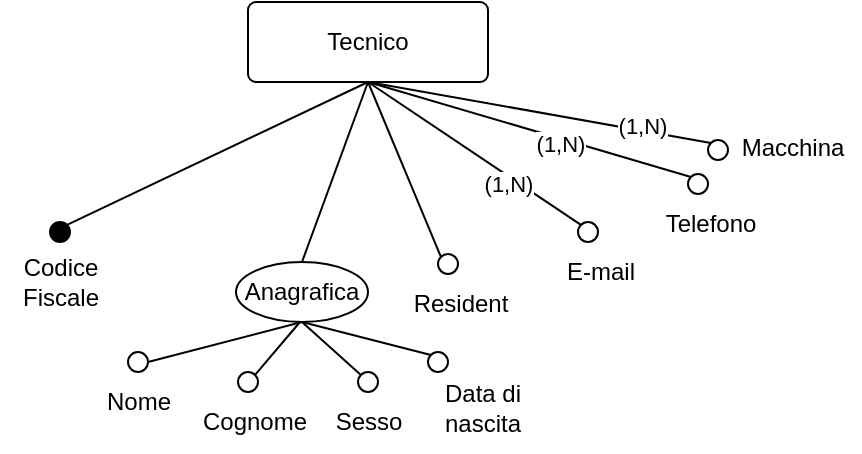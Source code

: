 <mxfile version="20.2.3" type="device"><diagram id="aRU3BPW4JilFG4WqiGaw" name="Pagina-1"><mxGraphModel dx="769" dy="475" grid="0" gridSize="10" guides="1" tooltips="1" connect="1" arrows="1" fold="1" page="1" pageScale="1" pageWidth="827" pageHeight="1169" math="0" shadow="0"><root><mxCell id="0"/><mxCell id="1" parent="0"/><mxCell id="3Pa_-nvrsszRvELkyFEv-1" value="Tecnico" style="rounded=1;arcSize=10;whiteSpace=wrap;html=1;align=center;" parent="1" vertex="1"><mxGeometry x="354" y="50" width="120" height="40" as="geometry"/></mxCell><mxCell id="3Pa_-nvrsszRvELkyFEv-3" value="" style="ellipse;whiteSpace=wrap;html=1;aspect=fixed;fillColor=#000000;" parent="1" vertex="1"><mxGeometry x="255" y="160" width="10" height="10" as="geometry"/></mxCell><mxCell id="3Pa_-nvrsszRvELkyFEv-5" value="" style="ellipse;whiteSpace=wrap;html=1;aspect=fixed;" parent="1" vertex="1"><mxGeometry x="294" y="225" width="10" height="10" as="geometry"/></mxCell><mxCell id="3Pa_-nvrsszRvELkyFEv-6" value="" style="ellipse;whiteSpace=wrap;html=1;aspect=fixed;" parent="1" vertex="1"><mxGeometry x="349" y="235" width="10" height="10" as="geometry"/></mxCell><mxCell id="3Pa_-nvrsszRvELkyFEv-7" value="Codice&lt;br&gt;Fiscale" style="text;html=1;align=center;verticalAlign=middle;resizable=0;points=[];autosize=1;strokeColor=none;fillColor=none;" parent="1" vertex="1"><mxGeometry x="230" y="170" width="60" height="40" as="geometry"/></mxCell><mxCell id="3Pa_-nvrsszRvELkyFEv-8" value="Nome" style="text;html=1;align=center;verticalAlign=middle;resizable=0;points=[];autosize=1;strokeColor=none;fillColor=none;" parent="1" vertex="1"><mxGeometry x="269" y="235" width="60" height="30" as="geometry"/></mxCell><mxCell id="3Pa_-nvrsszRvELkyFEv-10" value="Anagrafica" style="ellipse;whiteSpace=wrap;html=1;" parent="1" vertex="1"><mxGeometry x="348" y="180" width="66" height="30" as="geometry"/></mxCell><mxCell id="3Pa_-nvrsszRvELkyFEv-11" value="Cognome" style="text;html=1;align=center;verticalAlign=middle;resizable=0;points=[];autosize=1;strokeColor=none;fillColor=none;" parent="1" vertex="1"><mxGeometry x="317" y="245" width="80" height="30" as="geometry"/></mxCell><mxCell id="3Pa_-nvrsszRvELkyFEv-14" value="Sesso" style="text;html=1;align=center;verticalAlign=middle;resizable=0;points=[];autosize=1;strokeColor=none;fillColor=none;" parent="1" vertex="1"><mxGeometry x="384" y="245" width="60" height="30" as="geometry"/></mxCell><mxCell id="3Pa_-nvrsszRvELkyFEv-15" value="" style="ellipse;whiteSpace=wrap;html=1;aspect=fixed;" parent="1" vertex="1"><mxGeometry x="409" y="235" width="10" height="10" as="geometry"/></mxCell><mxCell id="3Pa_-nvrsszRvELkyFEv-16" value="" style="ellipse;whiteSpace=wrap;html=1;aspect=fixed;" parent="1" vertex="1"><mxGeometry x="444" y="225" width="10" height="10" as="geometry"/></mxCell><mxCell id="3Pa_-nvrsszRvELkyFEv-17" value="Data di&lt;br&gt;nascita" style="text;html=1;align=center;verticalAlign=middle;resizable=0;points=[];autosize=1;strokeColor=none;fillColor=none;" parent="1" vertex="1"><mxGeometry x="441" y="233" width="60" height="40" as="geometry"/></mxCell><mxCell id="3Pa_-nvrsszRvELkyFEv-18" value="" style="ellipse;whiteSpace=wrap;html=1;aspect=fixed;" parent="1" vertex="1"><mxGeometry x="449" y="176" width="10" height="10" as="geometry"/></mxCell><mxCell id="3Pa_-nvrsszRvELkyFEv-19" value="Resident" style="text;html=1;align=center;verticalAlign=middle;resizable=0;points=[];autosize=1;strokeColor=none;fillColor=none;" parent="1" vertex="1"><mxGeometry x="425" y="186" width="70" height="30" as="geometry"/></mxCell><mxCell id="3Pa_-nvrsszRvELkyFEv-20" value="" style="endArrow=none;html=1;rounded=0;exitX=1;exitY=0;exitDx=0;exitDy=0;entryX=0.5;entryY=1;entryDx=0;entryDy=0;" parent="1" source="3Pa_-nvrsszRvELkyFEv-3" target="3Pa_-nvrsszRvELkyFEv-1" edge="1"><mxGeometry width="50" height="50" relative="1" as="geometry"><mxPoint x="265" y="160" as="sourcePoint"/><mxPoint x="315" y="110" as="targetPoint"/></mxGeometry></mxCell><mxCell id="3Pa_-nvrsszRvELkyFEv-21" value="" style="endArrow=none;html=1;rounded=0;exitX=1;exitY=0.5;exitDx=0;exitDy=0;entryX=0.5;entryY=1;entryDx=0;entryDy=0;" parent="1" source="3Pa_-nvrsszRvELkyFEv-5" target="3Pa_-nvrsszRvELkyFEv-10" edge="1"><mxGeometry width="50" height="50" relative="1" as="geometry"><mxPoint x="317" y="210" as="sourcePoint"/><mxPoint x="367" y="160" as="targetPoint"/></mxGeometry></mxCell><mxCell id="3Pa_-nvrsszRvELkyFEv-22" value="" style="endArrow=none;html=1;rounded=0;exitX=1;exitY=0;exitDx=0;exitDy=0;" parent="1" source="3Pa_-nvrsszRvELkyFEv-6" edge="1"><mxGeometry width="50" height="50" relative="1" as="geometry"><mxPoint x="400" y="260" as="sourcePoint"/><mxPoint x="380" y="210" as="targetPoint"/></mxGeometry></mxCell><mxCell id="3Pa_-nvrsszRvELkyFEv-23" value="" style="endArrow=none;html=1;rounded=0;entryX=0.5;entryY=1;entryDx=0;entryDy=0;exitX=0;exitY=0;exitDx=0;exitDy=0;" parent="1" source="3Pa_-nvrsszRvELkyFEv-15" target="3Pa_-nvrsszRvELkyFEv-10" edge="1"><mxGeometry width="50" height="50" relative="1" as="geometry"><mxPoint x="400" y="260" as="sourcePoint"/><mxPoint x="450" y="210" as="targetPoint"/></mxGeometry></mxCell><mxCell id="3Pa_-nvrsszRvELkyFEv-24" value="" style="endArrow=none;html=1;rounded=0;entryX=0.5;entryY=1;entryDx=0;entryDy=0;exitX=0;exitY=0;exitDx=0;exitDy=0;" parent="1" source="3Pa_-nvrsszRvELkyFEv-16" target="3Pa_-nvrsszRvELkyFEv-10" edge="1"><mxGeometry width="50" height="50" relative="1" as="geometry"><mxPoint x="440" y="210" as="sourcePoint"/><mxPoint x="450" y="210" as="targetPoint"/></mxGeometry></mxCell><mxCell id="3Pa_-nvrsszRvELkyFEv-25" value="" style="endArrow=none;html=1;rounded=0;entryX=0.5;entryY=1;entryDx=0;entryDy=0;exitX=0;exitY=0;exitDx=0;exitDy=0;" parent="1" source="3Pa_-nvrsszRvELkyFEv-18" target="3Pa_-nvrsszRvELkyFEv-1" edge="1"><mxGeometry width="50" height="50" relative="1" as="geometry"><mxPoint x="450" y="170" as="sourcePoint"/><mxPoint x="450" y="210" as="targetPoint"/></mxGeometry></mxCell><mxCell id="3Pa_-nvrsszRvELkyFEv-26" value="" style="endArrow=none;html=1;rounded=0;entryX=0.5;entryY=1;entryDx=0;entryDy=0;exitX=0.5;exitY=0;exitDx=0;exitDy=0;" parent="1" source="3Pa_-nvrsszRvELkyFEv-10" target="3Pa_-nvrsszRvELkyFEv-1" edge="1"><mxGeometry width="50" height="50" relative="1" as="geometry"><mxPoint x="400" y="260" as="sourcePoint"/><mxPoint x="450" y="210" as="targetPoint"/></mxGeometry></mxCell><mxCell id="l-KfGZx5VKhJmLUwWL6F-1" value="" style="ellipse;whiteSpace=wrap;html=1;aspect=fixed;" parent="1" vertex="1"><mxGeometry x="519" y="160" width="10" height="10" as="geometry"/></mxCell><mxCell id="l-KfGZx5VKhJmLUwWL6F-2" value="E-mail" style="text;html=1;align=center;verticalAlign=middle;resizable=0;points=[];autosize=1;strokeColor=none;fillColor=none;" parent="1" vertex="1"><mxGeometry x="500" y="170" width="60" height="30" as="geometry"/></mxCell><mxCell id="l-KfGZx5VKhJmLUwWL6F-3" value="" style="ellipse;whiteSpace=wrap;html=1;aspect=fixed;" parent="1" vertex="1"><mxGeometry x="574" y="136" width="10" height="10" as="geometry"/></mxCell><mxCell id="l-KfGZx5VKhJmLUwWL6F-4" value="Telefono" style="text;html=1;align=center;verticalAlign=middle;resizable=0;points=[];autosize=1;strokeColor=none;fillColor=none;" parent="1" vertex="1"><mxGeometry x="550" y="146" width="70" height="30" as="geometry"/></mxCell><mxCell id="l-KfGZx5VKhJmLUwWL6F-5" value="" style="endArrow=none;html=1;rounded=0;entryX=0.5;entryY=1;entryDx=0;entryDy=0;exitX=0;exitY=0;exitDx=0;exitDy=0;" parent="1" source="l-KfGZx5VKhJmLUwWL6F-1" target="3Pa_-nvrsszRvELkyFEv-1" edge="1"><mxGeometry width="50" height="50" relative="1" as="geometry"><mxPoint x="400" y="260" as="sourcePoint"/><mxPoint x="450" y="210" as="targetPoint"/></mxGeometry></mxCell><mxCell id="l-KfGZx5VKhJmLUwWL6F-6" value="(1,N)" style="edgeLabel;html=1;align=center;verticalAlign=middle;resizable=0;points=[];" parent="l-KfGZx5VKhJmLUwWL6F-5" vertex="1" connectable="0"><mxGeometry x="-0.341" y="3" relative="1" as="geometry"><mxPoint as="offset"/></mxGeometry></mxCell><mxCell id="l-KfGZx5VKhJmLUwWL6F-7" value="" style="endArrow=none;html=1;rounded=0;entryX=0.5;entryY=1;entryDx=0;entryDy=0;exitX=0;exitY=0;exitDx=0;exitDy=0;" parent="1" source="l-KfGZx5VKhJmLUwWL6F-3" target="3Pa_-nvrsszRvELkyFEv-1" edge="1"><mxGeometry width="50" height="50" relative="1" as="geometry"><mxPoint x="400" y="260" as="sourcePoint"/><mxPoint x="450" y="210" as="targetPoint"/></mxGeometry></mxCell><mxCell id="l-KfGZx5VKhJmLUwWL6F-8" value="(1,N)" style="edgeLabel;html=1;align=center;verticalAlign=middle;resizable=0;points=[];" parent="l-KfGZx5VKhJmLUwWL6F-7" vertex="1" connectable="0"><mxGeometry x="-0.469" y="-1" relative="1" as="geometry"><mxPoint x="-23" y="-3" as="offset"/></mxGeometry></mxCell><mxCell id="ythSz_jumUZFX1rgLOUo-1" value="" style="ellipse;whiteSpace=wrap;html=1;aspect=fixed;" vertex="1" parent="1"><mxGeometry x="584" y="119" width="10" height="10" as="geometry"/></mxCell><mxCell id="ythSz_jumUZFX1rgLOUo-2" value="Macchina" style="text;html=1;align=center;verticalAlign=middle;resizable=0;points=[];autosize=1;strokeColor=none;fillColor=none;" vertex="1" parent="1"><mxGeometry x="591" y="110" width="69" height="26" as="geometry"/></mxCell><mxCell id="ythSz_jumUZFX1rgLOUo-3" value="" style="endArrow=none;html=1;rounded=0;entryX=0.5;entryY=1;entryDx=0;entryDy=0;exitX=0;exitY=0;exitDx=0;exitDy=0;" edge="1" parent="1" source="ythSz_jumUZFX1rgLOUo-1" target="3Pa_-nvrsszRvELkyFEv-1"><mxGeometry width="50" height="50" relative="1" as="geometry"><mxPoint x="406" y="242" as="sourcePoint"/><mxPoint x="456" y="192" as="targetPoint"/></mxGeometry></mxCell><mxCell id="ythSz_jumUZFX1rgLOUo-5" value="(1,N)" style="edgeLabel;html=1;align=center;verticalAlign=middle;resizable=0;points=[];" vertex="1" connectable="0" parent="ythSz_jumUZFX1rgLOUo-3"><mxGeometry x="-0.587" y="-2" relative="1" as="geometry"><mxPoint as="offset"/></mxGeometry></mxCell></root></mxGraphModel></diagram></mxfile>